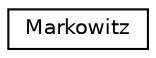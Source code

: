 digraph "Graphical Class Hierarchy"
{
 // LATEX_PDF_SIZE
  edge [fontname="Helvetica",fontsize="10",labelfontname="Helvetica",labelfontsize="10"];
  node [fontname="Helvetica",fontsize="10",shape=record];
  rankdir="LR";
  Node0 [label="Markowitz",height=0.2,width=0.4,color="black", fillcolor="white", style="filled",URL="$classoperations__research_1_1glop_1_1_markowitz.html",tooltip=" "];
}
